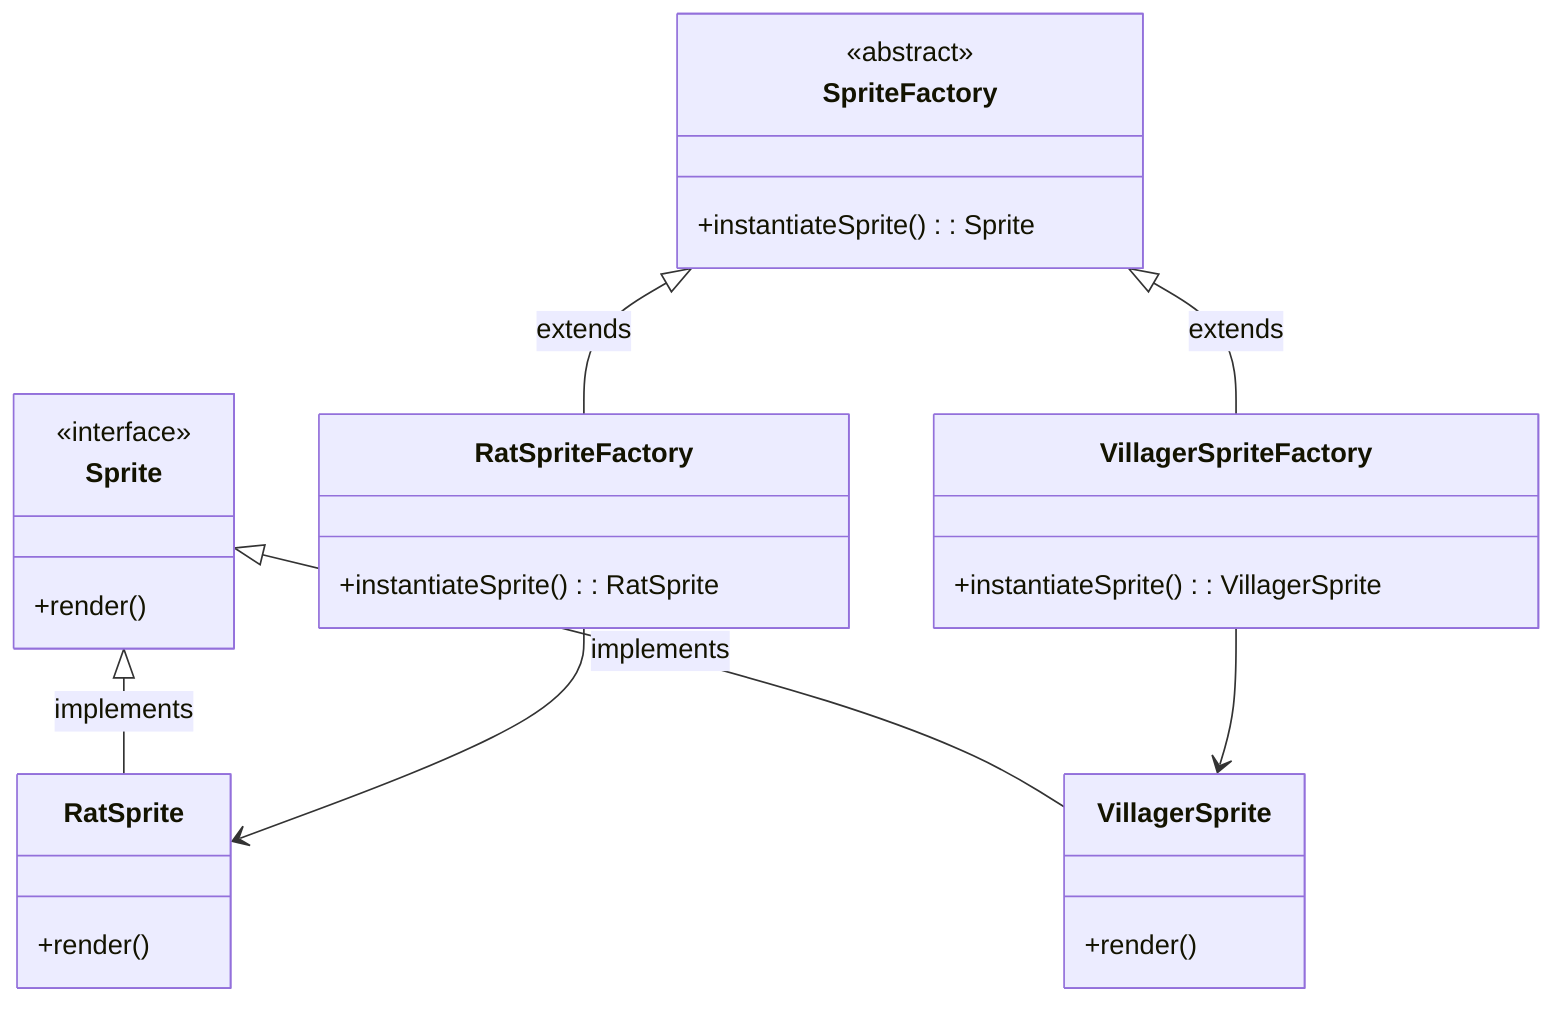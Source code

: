 classDiagram
    Sprite <|-- RatSprite: implements
    Sprite <|-- VillagerSprite: implements
    SpriteFactory <|-- RatSpriteFactory: extends
    SpriteFactory <|-- VillagerSpriteFactory: extends
    RatSpriteFactory --> RatSprite
    VillagerSpriteFactory --> VillagerSprite

    class SpriteFactory {
        <<abstract>>
        +instantiateSprite(): Sprite
    }
    class RatSpriteFactory {
        +instantiateSprite(): RatSprite
    }
    class VillagerSpriteFactory {
        +instantiateSprite(): VillagerSprite
    }
    class Sprite {
        <<interface>>
        +render()
    }
    class RatSprite {
        +render()
    }
    class VillagerSprite {
        +render()
    }